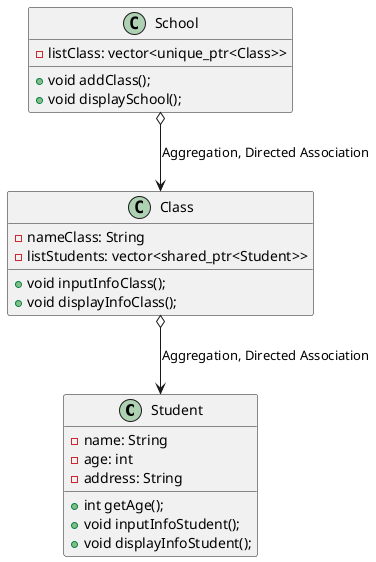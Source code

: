 @startuml

class Student {
    - name: String
    - age: int
    - address: String
    + int getAge();
    + void inputInfoStudent();
    + void displayInfoStudent();
}

class Class{
    - nameClass: String
    - listStudents: vector<shared_ptr<Student>>
    + void inputInfoClass();
    + void displayInfoClass();
}

class School {
    - listClass: vector<unique_ptr<Class>>
    + void addClass();
    + void displaySchool();
}

Class o--> Student : Aggregation, Directed Association
School o-->  Class : Aggregation, Directed Association

@enduml
